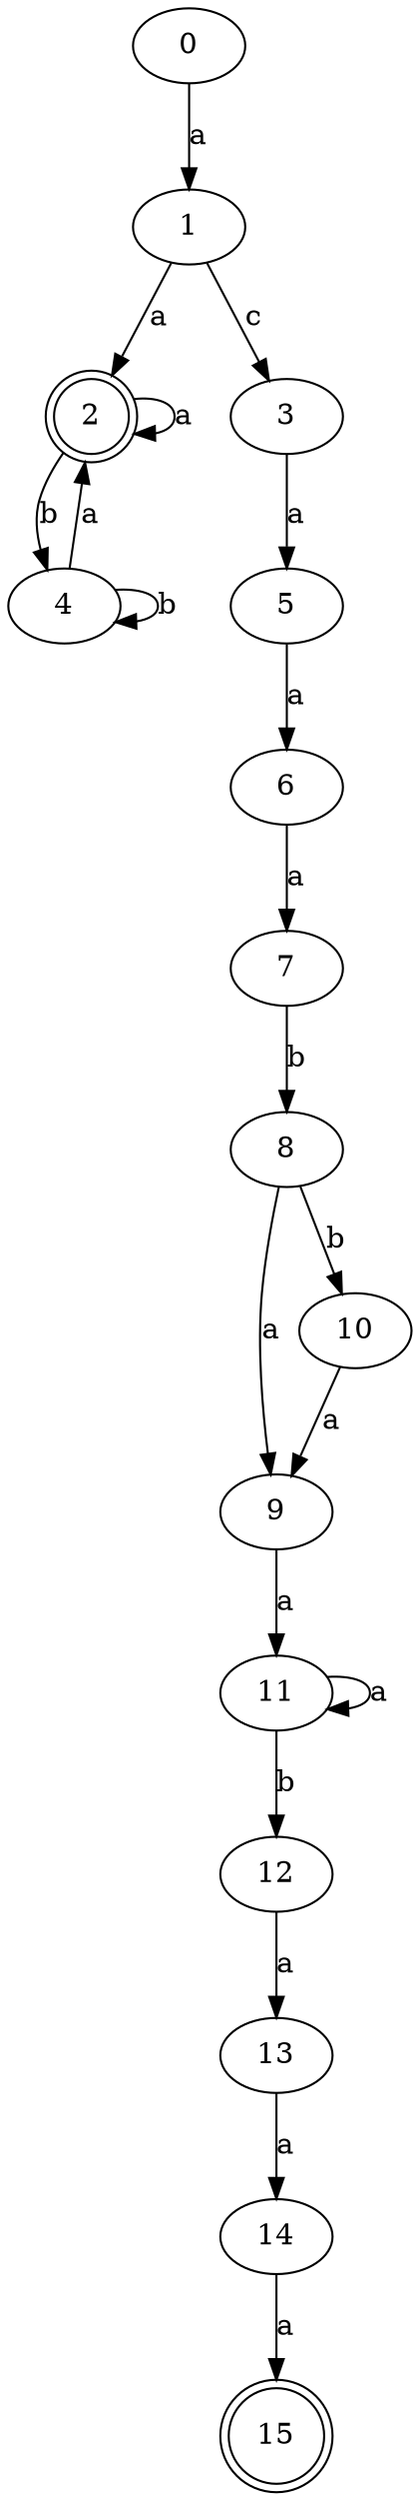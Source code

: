 digraph g {
	2 [shape=doublecircle];
	15 [shape=doublecircle];

	0 -> 1[label=a];
	1 -> 2[label=a];
	1 -> 3[label=c];
	2 -> 2[label=a];
	2 -> 4[label=b];
	3 -> 5[label=a];
	4 -> 2[label=a];
	4 -> 4[label=b];
	5 -> 6[label=a];
	6 -> 7[label=a];
	7 -> 8[label=b];
	8 -> 9[label=a];
	8 -> 10[label=b];
	9 -> 11[label=a];
	10 -> 9[label=a];
	11 -> 11[label=a];
	11 -> 12[label=b];
	12 -> 13[label=a];
	13 -> 14[label=a];
	14 -> 15[label=a];
}